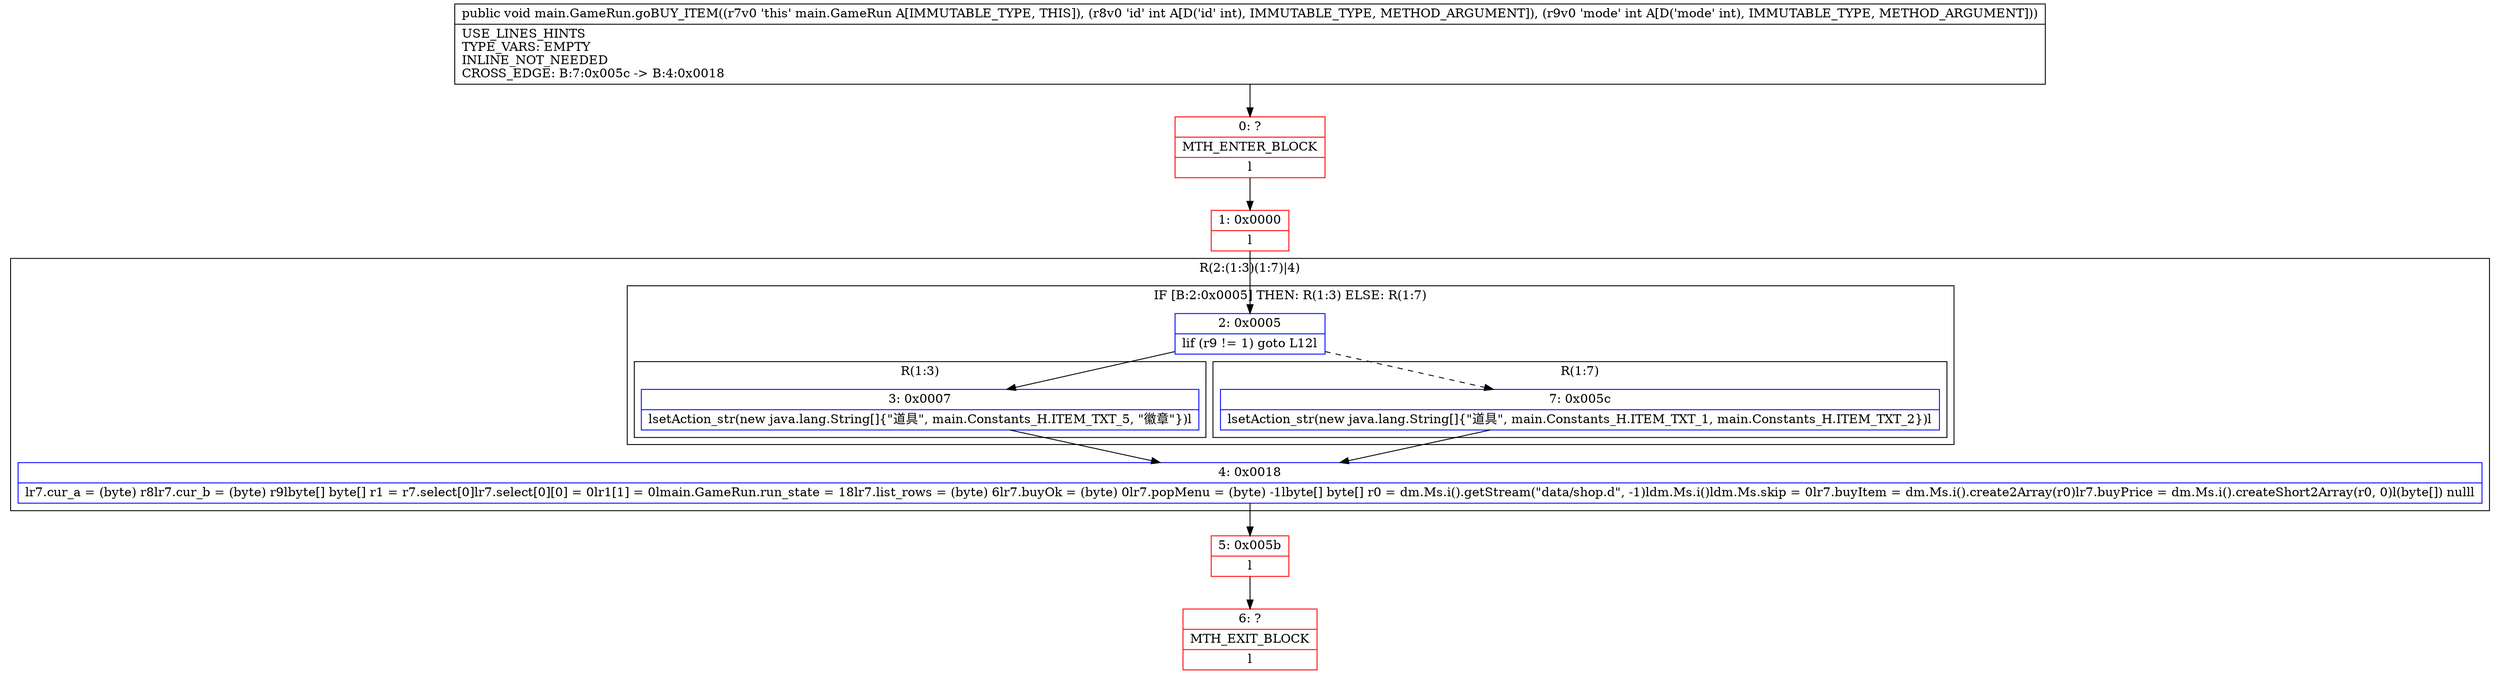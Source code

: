 digraph "CFG formain.GameRun.goBUY_ITEM(II)V" {
subgraph cluster_Region_582392610 {
label = "R(2:(1:3)(1:7)|4)";
node [shape=record,color=blue];
subgraph cluster_IfRegion_1907471566 {
label = "IF [B:2:0x0005] THEN: R(1:3) ELSE: R(1:7)";
node [shape=record,color=blue];
Node_2 [shape=record,label="{2\:\ 0x0005|lif (r9 != 1) goto L12l}"];
subgraph cluster_Region_1807919719 {
label = "R(1:3)";
node [shape=record,color=blue];
Node_3 [shape=record,label="{3\:\ 0x0007|lsetAction_str(new java.lang.String[]\{\"道具\", main.Constants_H.ITEM_TXT_5, \"徽章\"\})l}"];
}
subgraph cluster_Region_1607378703 {
label = "R(1:7)";
node [shape=record,color=blue];
Node_7 [shape=record,label="{7\:\ 0x005c|lsetAction_str(new java.lang.String[]\{\"道具\", main.Constants_H.ITEM_TXT_1, main.Constants_H.ITEM_TXT_2\})l}"];
}
}
Node_4 [shape=record,label="{4\:\ 0x0018|lr7.cur_a = (byte) r8lr7.cur_b = (byte) r9lbyte[] byte[] r1 = r7.select[0]lr7.select[0][0] = 0lr1[1] = 0lmain.GameRun.run_state = 18lr7.list_rows = (byte) 6lr7.buyOk = (byte) 0lr7.popMenu = (byte) \-1lbyte[] byte[] r0 = dm.Ms.i().getStream(\"data\/shop.d\", \-1)ldm.Ms.i()ldm.Ms.skip = 0lr7.buyItem = dm.Ms.i().create2Array(r0)lr7.buyPrice = dm.Ms.i().createShort2Array(r0, 0)l(byte[]) nulll}"];
}
Node_0 [shape=record,color=red,label="{0\:\ ?|MTH_ENTER_BLOCK\l|l}"];
Node_1 [shape=record,color=red,label="{1\:\ 0x0000|l}"];
Node_5 [shape=record,color=red,label="{5\:\ 0x005b|l}"];
Node_6 [shape=record,color=red,label="{6\:\ ?|MTH_EXIT_BLOCK\l|l}"];
MethodNode[shape=record,label="{public void main.GameRun.goBUY_ITEM((r7v0 'this' main.GameRun A[IMMUTABLE_TYPE, THIS]), (r8v0 'id' int A[D('id' int), IMMUTABLE_TYPE, METHOD_ARGUMENT]), (r9v0 'mode' int A[D('mode' int), IMMUTABLE_TYPE, METHOD_ARGUMENT]))  | USE_LINES_HINTS\lTYPE_VARS: EMPTY\lINLINE_NOT_NEEDED\lCROSS_EDGE: B:7:0x005c \-\> B:4:0x0018\l}"];
MethodNode -> Node_0;
Node_2 -> Node_3;
Node_2 -> Node_7[style=dashed];
Node_3 -> Node_4;
Node_7 -> Node_4;
Node_4 -> Node_5;
Node_0 -> Node_1;
Node_1 -> Node_2;
Node_5 -> Node_6;
}

